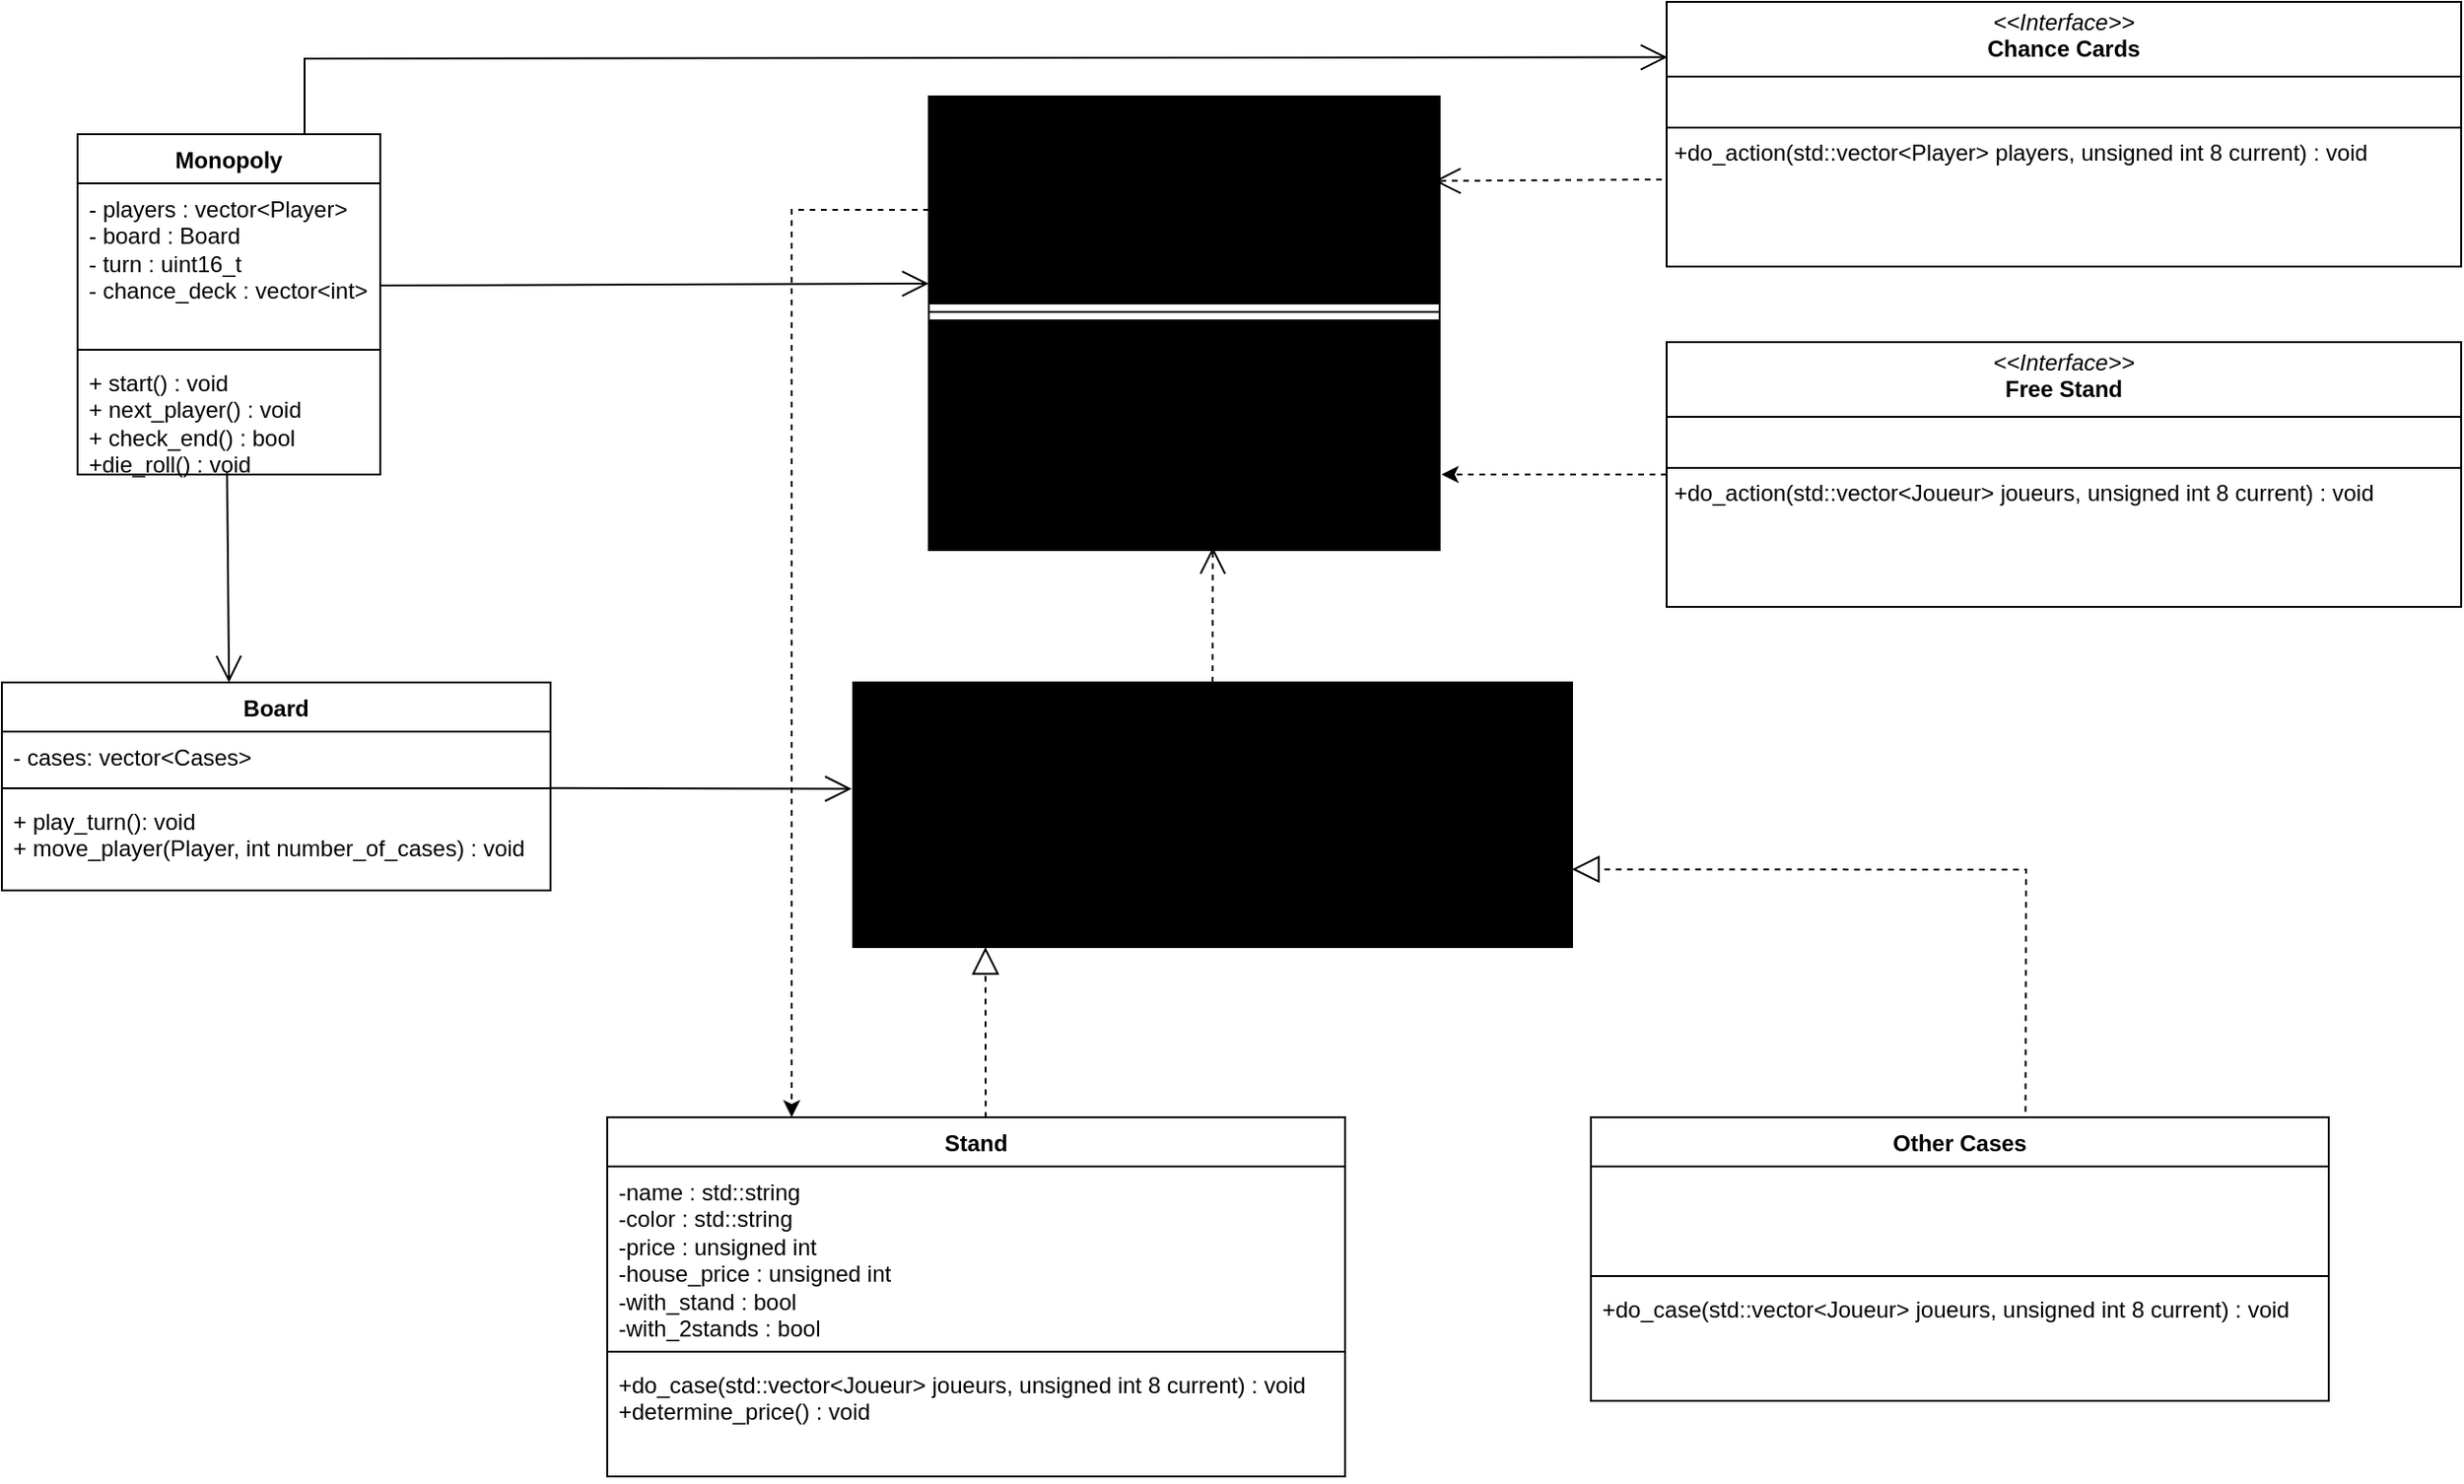 <mxfile version="27.1.1">
  <diagram name="Page-1" id="0guaslUFa68-bvS24Y0I">
    <mxGraphModel dx="4404" dy="607" grid="1" gridSize="10" guides="1" tooltips="1" connect="1" arrows="1" fold="1" page="1" pageScale="1" pageWidth="3300" pageHeight="4681" math="0" shadow="0">
      <root>
        <mxCell id="0" />
        <mxCell id="1" parent="0" />
        <mxCell id="jVhSoWQAueDbO10mRrDH-6" value="&lt;p style=&quot;margin:0px;margin-top:4px;text-align:center;&quot;&gt;&lt;i&gt;&amp;lt;&amp;lt;Interface&amp;gt;&amp;gt;&lt;/i&gt;&lt;br&gt;&lt;b&gt;Chance Cards&lt;/b&gt;&lt;/p&gt;&lt;hr size=&quot;1&quot; style=&quot;border-style:solid;&quot;&gt;&lt;p style=&quot;margin:0px;margin-left:4px;&quot;&gt;&lt;br&gt;&lt;/p&gt;&lt;hr size=&quot;1&quot; style=&quot;border-style:solid;&quot;&gt;&lt;p style=&quot;margin:0px;margin-left:4px;&quot;&gt;+do_action(std::vector&amp;lt;Player&amp;gt; players, unsigned int 8 current) : void&amp;nbsp;&amp;nbsp;&lt;/p&gt;&lt;p style=&quot;margin:0px;margin-left:4px;&quot;&gt;&lt;br&gt;&lt;/p&gt;" style="verticalAlign=top;align=left;overflow=fill;html=1;whiteSpace=wrap;" parent="1" vertex="1">
          <mxGeometry x="840" y="130" width="420" height="140" as="geometry" />
        </mxCell>
        <mxCell id="jVhSoWQAueDbO10mRrDH-7" value="" style="endArrow=open;endSize=12;dashed=1;html=1;rounded=0;entryX=0.989;entryY=0.223;entryDx=0;entryDy=0;entryPerimeter=0;exitX=-0.006;exitY=0.671;exitDx=0;exitDy=0;exitPerimeter=0;" parent="1" source="jVhSoWQAueDbO10mRrDH-6" target="r8htBqD1j8BDUCHdRA-c-11" edge="1">
          <mxGeometry width="160" relative="1" as="geometry">
            <mxPoint x="410" y="250" as="sourcePoint" />
            <mxPoint x="610" y="150" as="targetPoint" />
          </mxGeometry>
        </mxCell>
        <mxCell id="jVhSoWQAueDbO10mRrDH-12" value="&lt;p style=&quot;margin:0px;margin-top:4px;text-align:center;&quot;&gt;&lt;i&gt;&amp;lt;&amp;lt;Interface&amp;gt;&amp;gt;&lt;/i&gt;&lt;br&gt;&lt;b&gt;Cases&lt;/b&gt;&lt;/p&gt;&lt;hr size=&quot;1&quot; style=&quot;border-style:solid;&quot;&gt;&lt;p style=&quot;margin:0px;margin-left:4px;&quot;&gt;&lt;br&gt;&lt;/p&gt;&lt;hr size=&quot;1&quot; style=&quot;border-style:solid;&quot;&gt;&lt;p style=&quot;margin:0px;margin-left:4px;&quot;&gt;+do_case(std::vector&amp;lt;Player&amp;gt; players, unsigned int 8 current) : void&lt;/p&gt;" style="verticalAlign=top;align=left;overflow=fill;html=1;whiteSpace=wrap;fillColor=light-dark(#000000,#00CC00);" parent="1" vertex="1">
          <mxGeometry x="410" y="490" width="380" height="140" as="geometry" />
        </mxCell>
        <mxCell id="jVhSoWQAueDbO10mRrDH-13" value="Stand" style="swimlane;fontStyle=1;align=center;verticalAlign=top;childLayout=stackLayout;horizontal=1;startSize=26;horizontalStack=0;resizeParent=1;resizeParentMax=0;resizeLast=0;collapsible=1;marginBottom=0;whiteSpace=wrap;html=1;" parent="1" vertex="1">
          <mxGeometry x="280" y="720" width="390" height="190" as="geometry">
            <mxRectangle x="280" y="630" width="70" height="30" as="alternateBounds" />
          </mxGeometry>
        </mxCell>
        <mxCell id="jVhSoWQAueDbO10mRrDH-14" value="-name : std::string&lt;div&gt;-color : std::string&lt;br&gt;&lt;div&gt;-price : unsigned int&lt;/div&gt;&lt;div&gt;-house_price : unsigned int&lt;/div&gt;&lt;div&gt;-with_stand : bool&lt;/div&gt;&lt;div&gt;-with_2stands : bool&lt;/div&gt;&lt;div&gt;&lt;br&gt;&lt;/div&gt;&lt;/div&gt;" style="text;strokeColor=none;fillColor=none;align=left;verticalAlign=top;spacingLeft=4;spacingRight=4;overflow=hidden;rotatable=0;points=[[0,0.5],[1,0.5]];portConstraint=eastwest;whiteSpace=wrap;html=1;" parent="jVhSoWQAueDbO10mRrDH-13" vertex="1">
          <mxGeometry y="26" width="390" height="94" as="geometry" />
        </mxCell>
        <mxCell id="jVhSoWQAueDbO10mRrDH-15" value="" style="line;strokeWidth=1;fillColor=none;align=left;verticalAlign=middle;spacingTop=-1;spacingLeft=3;spacingRight=3;rotatable=0;labelPosition=right;points=[];portConstraint=eastwest;strokeColor=inherit;" parent="jVhSoWQAueDbO10mRrDH-13" vertex="1">
          <mxGeometry y="120" width="390" height="8" as="geometry" />
        </mxCell>
        <mxCell id="jVhSoWQAueDbO10mRrDH-16" value="+do_case(std::vector&amp;lt;Joueur&amp;gt; joueurs, unsigned int 8 current) : void&lt;div&gt;+determine_price() : void&lt;/div&gt;" style="text;strokeColor=none;fillColor=none;align=left;verticalAlign=top;spacingLeft=4;spacingRight=4;overflow=hidden;rotatable=0;points=[[0,0.5],[1,0.5]];portConstraint=eastwest;whiteSpace=wrap;html=1;" parent="jVhSoWQAueDbO10mRrDH-13" vertex="1">
          <mxGeometry y="128" width="390" height="62" as="geometry" />
        </mxCell>
        <mxCell id="jVhSoWQAueDbO10mRrDH-20" value="" style="endArrow=block;dashed=1;endFill=0;endSize=12;html=1;rounded=0;exitX=0.513;exitY=0.001;exitDx=0;exitDy=0;exitPerimeter=0;entryX=0.184;entryY=1;entryDx=0;entryDy=0;entryPerimeter=0;" parent="1" source="jVhSoWQAueDbO10mRrDH-13" target="jVhSoWQAueDbO10mRrDH-12" edge="1">
          <mxGeometry width="160" relative="1" as="geometry">
            <mxPoint x="860" y="480" as="sourcePoint" />
            <mxPoint x="475" y="660" as="targetPoint" />
            <Array as="points" />
          </mxGeometry>
        </mxCell>
        <mxCell id="jVhSoWQAueDbO10mRrDH-21" value="&lt;div&gt;&lt;br&gt;&lt;/div&gt;&lt;div&gt;&lt;br&gt;&lt;/div&gt;" style="endArrow=open;endSize=12;dashed=1;html=1;rounded=0;exitX=0.5;exitY=0;exitDx=0;exitDy=0;entryX=0.556;entryY=0.987;entryDx=0;entryDy=0;entryPerimeter=0;" parent="1" source="jVhSoWQAueDbO10mRrDH-12" target="r8htBqD1j8BDUCHdRA-c-13" edge="1">
          <mxGeometry x="0.003" width="160" relative="1" as="geometry">
            <mxPoint x="830" y="320" as="sourcePoint" />
            <mxPoint x="540" y="460" as="targetPoint" />
            <mxPoint as="offset" />
          </mxGeometry>
        </mxCell>
        <mxCell id="r8htBqD1j8BDUCHdRA-c-3" value="Board" style="swimlane;fontStyle=1;align=center;verticalAlign=top;childLayout=stackLayout;horizontal=1;startSize=26;horizontalStack=0;resizeParent=1;resizeParentMax=0;resizeLast=0;collapsible=1;marginBottom=0;whiteSpace=wrap;html=1;" parent="1" vertex="1">
          <mxGeometry x="-40" y="490" width="290" height="110" as="geometry" />
        </mxCell>
        <mxCell id="r8htBqD1j8BDUCHdRA-c-4" value="- cases: vector&amp;lt;Cases&amp;gt;" style="text;strokeColor=none;fillColor=none;align=left;verticalAlign=top;spacingLeft=4;spacingRight=4;overflow=hidden;rotatable=0;points=[[0,0.5],[1,0.5]];portConstraint=eastwest;whiteSpace=wrap;html=1;" parent="r8htBqD1j8BDUCHdRA-c-3" vertex="1">
          <mxGeometry y="26" width="290" height="26" as="geometry" />
        </mxCell>
        <mxCell id="r8htBqD1j8BDUCHdRA-c-5" value="" style="line;strokeWidth=1;fillColor=none;align=left;verticalAlign=middle;spacingTop=-1;spacingLeft=3;spacingRight=3;rotatable=0;labelPosition=right;points=[];portConstraint=eastwest;strokeColor=inherit;" parent="r8htBqD1j8BDUCHdRA-c-3" vertex="1">
          <mxGeometry y="52" width="290" height="8" as="geometry" />
        </mxCell>
        <mxCell id="r8htBqD1j8BDUCHdRA-c-6" value="+ play_turn(): void&lt;div&gt;+ move_player(Player, int number_of_cases) : void&lt;/div&gt;" style="text;strokeColor=none;fillColor=none;align=left;verticalAlign=top;spacingLeft=4;spacingRight=4;overflow=hidden;rotatable=0;points=[[0,0.5],[1,0.5]];portConstraint=eastwest;whiteSpace=wrap;html=1;" parent="r8htBqD1j8BDUCHdRA-c-3" vertex="1">
          <mxGeometry y="60" width="290" height="50" as="geometry" />
        </mxCell>
        <mxCell id="a6c9OJFa0f52USdqVP1g-2" style="edgeStyle=orthogonalEdgeStyle;rounded=0;orthogonalLoop=1;jettySize=auto;html=1;exitX=0;exitY=0.25;exitDx=0;exitDy=0;entryX=0.25;entryY=0;entryDx=0;entryDy=0;dashed=1;" parent="1" source="r8htBqD1j8BDUCHdRA-c-10" target="jVhSoWQAueDbO10mRrDH-13" edge="1">
          <mxGeometry relative="1" as="geometry" />
        </mxCell>
        <mxCell id="r8htBqD1j8BDUCHdRA-c-10" value="Joueur" style="swimlane;fontStyle=1;align=center;verticalAlign=top;childLayout=stackLayout;horizontal=1;startSize=26;horizontalStack=0;resizeParent=1;resizeParentMax=0;resizeLast=0;collapsible=1;marginBottom=0;whiteSpace=wrap;html=1;fillColor=light-dark(#000000,#00CC00);" parent="1" vertex="1">
          <mxGeometry x="450" y="180" width="270" height="240" as="geometry" />
        </mxCell>
        <mxCell id="r8htBqD1j8BDUCHdRA-c-11" value="- name : string&lt;div&gt;- position : uint8_t&lt;/div&gt;&lt;div&gt;- money : int&lt;/div&gt;&lt;div&gt;- nb_stands : int&lt;/div&gt;&lt;div&gt;- stand : vector&amp;lt;Stand&amp;gt;&lt;/div&gt;&lt;div&gt;&lt;br&gt;&lt;/div&gt;" style="text;strokeColor=none;fillColor=light-dark(#000000,#00CC00);align=left;verticalAlign=top;spacingLeft=4;spacingRight=4;overflow=hidden;rotatable=0;points=[[0,0.5],[1,0.5]];portConstraint=eastwest;whiteSpace=wrap;html=1;" parent="r8htBqD1j8BDUCHdRA-c-10" vertex="1">
          <mxGeometry y="26" width="270" height="84" as="geometry" />
        </mxCell>
        <mxCell id="r8htBqD1j8BDUCHdRA-c-12" value="" style="line;strokeWidth=1;fillColor=none;align=left;verticalAlign=middle;spacingTop=-1;spacingLeft=3;spacingRight=3;rotatable=0;labelPosition=right;points=[];portConstraint=eastwest;strokeColor=inherit;" parent="r8htBqD1j8BDUCHdRA-c-10" vertex="1">
          <mxGeometry y="110" width="270" height="8" as="geometry" />
        </mxCell>
        <mxCell id="r8htBqD1j8BDUCHdRA-c-13" value="&lt;div&gt;+ Player(string name, int sum)&lt;/div&gt;+ getName() : std::string&lt;div&gt;+ getPosition() : int&lt;/div&gt;&lt;div&gt;+&amp;nbsp;setPosition(int coordonnées) : void&lt;/div&gt;&lt;div&gt;+ getMoney() : int&lt;/div&gt;&lt;div&gt;+ addMoney(int sum) : void&lt;/div&gt;&lt;div&gt;+ displayStand(std::vector&amp;lt;Stand&amp;gt; stand : void&lt;/div&gt;" style="text;strokeColor=none;fillColor=light-dark(#000000,#00CC00);align=left;verticalAlign=top;spacingLeft=4;spacingRight=4;overflow=hidden;rotatable=0;points=[[0,0.5],[1,0.5]];portConstraint=eastwest;whiteSpace=wrap;html=1;" parent="r8htBqD1j8BDUCHdRA-c-10" vertex="1">
          <mxGeometry y="118" width="270" height="122" as="geometry" />
        </mxCell>
        <mxCell id="r8htBqD1j8BDUCHdRA-c-14" value="Monopoly&lt;div&gt;&lt;br&gt;&lt;/div&gt;" style="swimlane;fontStyle=1;align=center;verticalAlign=top;childLayout=stackLayout;horizontal=1;startSize=26;horizontalStack=0;resizeParent=1;resizeParentMax=0;resizeLast=0;collapsible=1;marginBottom=0;whiteSpace=wrap;html=1;" parent="1" vertex="1">
          <mxGeometry y="200" width="160" height="180" as="geometry" />
        </mxCell>
        <mxCell id="r8htBqD1j8BDUCHdRA-c-15" value="- players : vector&amp;lt;Player&amp;gt;&lt;div&gt;- board : Board&lt;/div&gt;&lt;div&gt;- turn : uint16_t&lt;/div&gt;&lt;div&gt;- chance_deck : vector&amp;lt;int&amp;gt;&lt;/div&gt;&lt;div&gt;&lt;br&gt;&lt;/div&gt;&lt;div&gt;&lt;br&gt;&lt;/div&gt;" style="text;strokeColor=none;fillColor=none;align=left;verticalAlign=top;spacingLeft=4;spacingRight=4;overflow=hidden;rotatable=0;points=[[0,0.5],[1,0.5]];portConstraint=eastwest;whiteSpace=wrap;html=1;" parent="r8htBqD1j8BDUCHdRA-c-14" vertex="1">
          <mxGeometry y="26" width="160" height="84" as="geometry" />
        </mxCell>
        <mxCell id="r8htBqD1j8BDUCHdRA-c-16" value="" style="line;strokeWidth=1;fillColor=none;align=left;verticalAlign=middle;spacingTop=-1;spacingLeft=3;spacingRight=3;rotatable=0;labelPosition=right;points=[];portConstraint=eastwest;strokeColor=inherit;" parent="r8htBqD1j8BDUCHdRA-c-14" vertex="1">
          <mxGeometry y="110" width="160" height="8" as="geometry" />
        </mxCell>
        <mxCell id="r8htBqD1j8BDUCHdRA-c-17" value="+ start() : void&lt;div&gt;+ next_player() : void&lt;/div&gt;&lt;div&gt;+ check_end() : bool&lt;/div&gt;&lt;div&gt;+die_roll() : void&lt;/div&gt;" style="text;strokeColor=none;fillColor=none;align=left;verticalAlign=top;spacingLeft=4;spacingRight=4;overflow=hidden;rotatable=0;points=[[0,0.5],[1,0.5]];portConstraint=eastwest;whiteSpace=wrap;html=1;" parent="r8htBqD1j8BDUCHdRA-c-14" vertex="1">
          <mxGeometry y="118" width="160" height="62" as="geometry" />
        </mxCell>
        <mxCell id="r8htBqD1j8BDUCHdRA-c-21" value="" style="endArrow=open;endFill=1;endSize=12;html=1;rounded=0;exitX=0.494;exitY=0.984;exitDx=0;exitDy=0;exitPerimeter=0;entryX=0.414;entryY=0;entryDx=0;entryDy=0;entryPerimeter=0;" parent="1" source="r8htBqD1j8BDUCHdRA-c-17" target="r8htBqD1j8BDUCHdRA-c-3" edge="1">
          <mxGeometry width="160" relative="1" as="geometry">
            <mxPoint x="80" y="360" as="sourcePoint" />
            <mxPoint x="240" y="360" as="targetPoint" />
          </mxGeometry>
        </mxCell>
        <mxCell id="r8htBqD1j8BDUCHdRA-c-22" value="" style="endArrow=open;endFill=1;endSize=12;html=1;rounded=0;exitX=0.999;exitY=0.643;exitDx=0;exitDy=0;exitPerimeter=0;" parent="1" source="r8htBqD1j8BDUCHdRA-c-15" edge="1">
          <mxGeometry width="160" relative="1" as="geometry">
            <mxPoint x="170" y="280" as="sourcePoint" />
            <mxPoint x="450" y="279" as="targetPoint" />
          </mxGeometry>
        </mxCell>
        <mxCell id="r8htBqD1j8BDUCHdRA-c-23" value="" style="endArrow=open;endFill=1;endSize=12;html=1;rounded=0;exitX=0.999;exitY=0.491;exitDx=0;exitDy=0;exitPerimeter=0;entryX=-0.002;entryY=0.402;entryDx=0;entryDy=0;entryPerimeter=0;" parent="1" source="r8htBqD1j8BDUCHdRA-c-5" target="jVhSoWQAueDbO10mRrDH-12" edge="1">
          <mxGeometry width="160" relative="1" as="geometry">
            <mxPoint x="250" y="485.83" as="sourcePoint" />
            <mxPoint x="400" y="486" as="targetPoint" />
          </mxGeometry>
        </mxCell>
        <mxCell id="r8htBqD1j8BDUCHdRA-c-31" value="" style="endArrow=open;endFill=1;endSize=12;html=1;rounded=0;exitX=0.75;exitY=0;exitDx=0;exitDy=0;entryX=0.001;entryY=0.209;entryDx=0;entryDy=0;entryPerimeter=0;" parent="1" source="r8htBqD1j8BDUCHdRA-c-14" target="jVhSoWQAueDbO10mRrDH-6" edge="1">
          <mxGeometry width="160" relative="1" as="geometry">
            <mxPoint x="120" y="240" as="sourcePoint" />
            <mxPoint x="580" y="161" as="targetPoint" />
            <Array as="points">
              <mxPoint x="120" y="160" />
            </Array>
          </mxGeometry>
        </mxCell>
        <mxCell id="k9BZTMaf-foQfP8uX6Ki-1" value="&lt;p style=&quot;margin:0px;margin-top:4px;text-align:center;&quot;&gt;&lt;i&gt;&amp;lt;&amp;lt;Interface&amp;gt;&amp;gt;&lt;/i&gt;&lt;br&gt;&lt;b&gt;Free Stand&lt;/b&gt;&lt;/p&gt;&lt;hr size=&quot;1&quot; style=&quot;border-style:solid;&quot;&gt;&lt;p style=&quot;margin:0px;margin-left:4px;&quot;&gt;&lt;br&gt;&lt;/p&gt;&lt;hr size=&quot;1&quot; style=&quot;border-style:solid;&quot;&gt;&lt;p style=&quot;margin:0px;margin-left:4px;&quot;&gt;+do_action(std::vector&amp;lt;Joueur&amp;gt; joueurs, unsigned int 8 current) : void&amp;nbsp;&amp;nbsp;&lt;/p&gt;&lt;p style=&quot;margin:0px;margin-left:4px;&quot;&gt;&lt;br&gt;&lt;/p&gt;" style="verticalAlign=top;align=left;overflow=fill;html=1;whiteSpace=wrap;" parent="1" vertex="1">
          <mxGeometry x="840" y="310" width="420" height="140" as="geometry" />
        </mxCell>
        <mxCell id="k9BZTMaf-foQfP8uX6Ki-2" style="edgeStyle=orthogonalEdgeStyle;rounded=0;orthogonalLoop=1;jettySize=auto;html=1;dashed=1;" parent="1" source="k9BZTMaf-foQfP8uX6Ki-1" edge="1">
          <mxGeometry relative="1" as="geometry">
            <mxPoint x="721" y="380" as="targetPoint" />
          </mxGeometry>
        </mxCell>
        <mxCell id="k9BZTMaf-foQfP8uX6Ki-9" value="Other Cases" style="swimlane;fontStyle=1;align=center;verticalAlign=top;childLayout=stackLayout;horizontal=1;startSize=26;horizontalStack=0;resizeParent=1;resizeParentMax=0;resizeLast=0;collapsible=1;marginBottom=0;whiteSpace=wrap;html=1;" parent="1" vertex="1">
          <mxGeometry x="800" y="720" width="390" height="150" as="geometry" />
        </mxCell>
        <mxCell id="k9BZTMaf-foQfP8uX6Ki-10" value="&lt;div&gt;&lt;div&gt;&lt;br&gt;&lt;/div&gt;&lt;/div&gt;" style="text;strokeColor=none;fillColor=none;align=left;verticalAlign=top;spacingLeft=4;spacingRight=4;overflow=hidden;rotatable=0;points=[[0,0.5],[1,0.5]];portConstraint=eastwest;whiteSpace=wrap;html=1;" parent="k9BZTMaf-foQfP8uX6Ki-9" vertex="1">
          <mxGeometry y="26" width="390" height="54" as="geometry" />
        </mxCell>
        <mxCell id="k9BZTMaf-foQfP8uX6Ki-11" value="" style="line;strokeWidth=1;fillColor=none;align=left;verticalAlign=middle;spacingTop=-1;spacingLeft=3;spacingRight=3;rotatable=0;labelPosition=right;points=[];portConstraint=eastwest;strokeColor=inherit;" parent="k9BZTMaf-foQfP8uX6Ki-9" vertex="1">
          <mxGeometry y="80" width="390" height="8" as="geometry" />
        </mxCell>
        <mxCell id="k9BZTMaf-foQfP8uX6Ki-12" value="+do_case(std::vector&amp;lt;Joueur&amp;gt; joueurs, unsigned int 8 current) : void" style="text;strokeColor=none;fillColor=none;align=left;verticalAlign=top;spacingLeft=4;spacingRight=4;overflow=hidden;rotatable=0;points=[[0,0.5],[1,0.5]];portConstraint=eastwest;whiteSpace=wrap;html=1;" parent="k9BZTMaf-foQfP8uX6Ki-9" vertex="1">
          <mxGeometry y="88" width="390" height="62" as="geometry" />
        </mxCell>
        <mxCell id="k9BZTMaf-foQfP8uX6Ki-15" value="" style="endArrow=block;dashed=1;endFill=0;endSize=12;html=1;rounded=0;entryX=1;entryY=0.706;entryDx=0;entryDy=0;entryPerimeter=0;exitX=0.589;exitY=-0.019;exitDx=0;exitDy=0;exitPerimeter=0;" parent="1" source="k9BZTMaf-foQfP8uX6Ki-9" target="jVhSoWQAueDbO10mRrDH-12" edge="1">
          <mxGeometry width="160" relative="1" as="geometry">
            <mxPoint x="1030" y="665" as="sourcePoint" />
            <mxPoint x="960" y="600" as="targetPoint" />
            <Array as="points">
              <mxPoint x="1030" y="589" />
            </Array>
          </mxGeometry>
        </mxCell>
      </root>
    </mxGraphModel>
  </diagram>
</mxfile>
